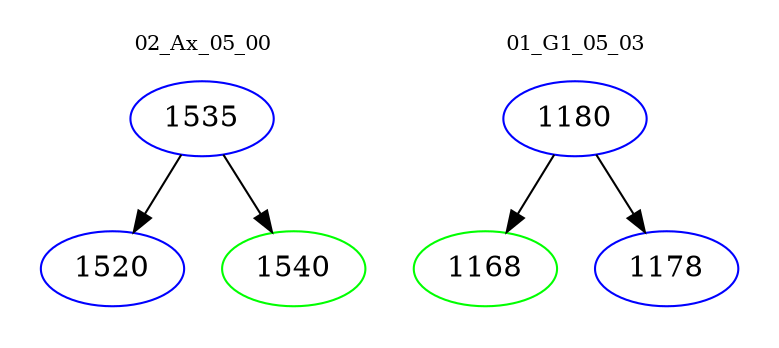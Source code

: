 digraph{
subgraph cluster_0 {
color = white
label = "02_Ax_05_00";
fontsize=10;
T0_1535 [label="1535", color="blue"]
T0_1535 -> T0_1520 [color="black"]
T0_1520 [label="1520", color="blue"]
T0_1535 -> T0_1540 [color="black"]
T0_1540 [label="1540", color="green"]
}
subgraph cluster_1 {
color = white
label = "01_G1_05_03";
fontsize=10;
T1_1180 [label="1180", color="blue"]
T1_1180 -> T1_1168 [color="black"]
T1_1168 [label="1168", color="green"]
T1_1180 -> T1_1178 [color="black"]
T1_1178 [label="1178", color="blue"]
}
}
